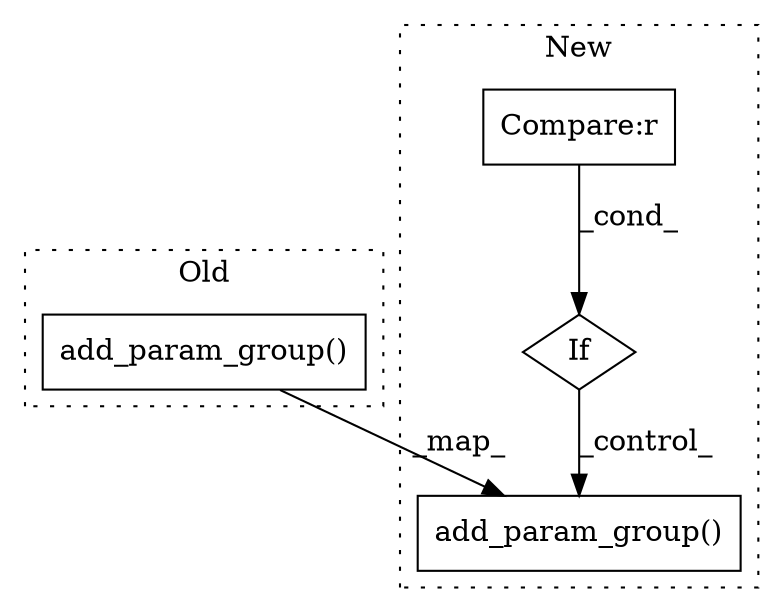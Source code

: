 digraph G {
subgraph cluster0 {
1 [label="add_param_group()" a="75" s="6970,7035" l="26,1" shape="box"];
label = "Old";
style="dotted";
}
subgraph cluster1 {
2 [label="add_param_group()" a="75" s="7021,7086" l="26,1" shape="box"];
3 [label="If" a="96" s="6970" l="3" shape="diamond"];
4 [label="Compare:r" a="40" s="6973" l="26" shape="box"];
label = "New";
style="dotted";
}
1 -> 2 [label="_map_"];
3 -> 2 [label="_control_"];
4 -> 3 [label="_cond_"];
}